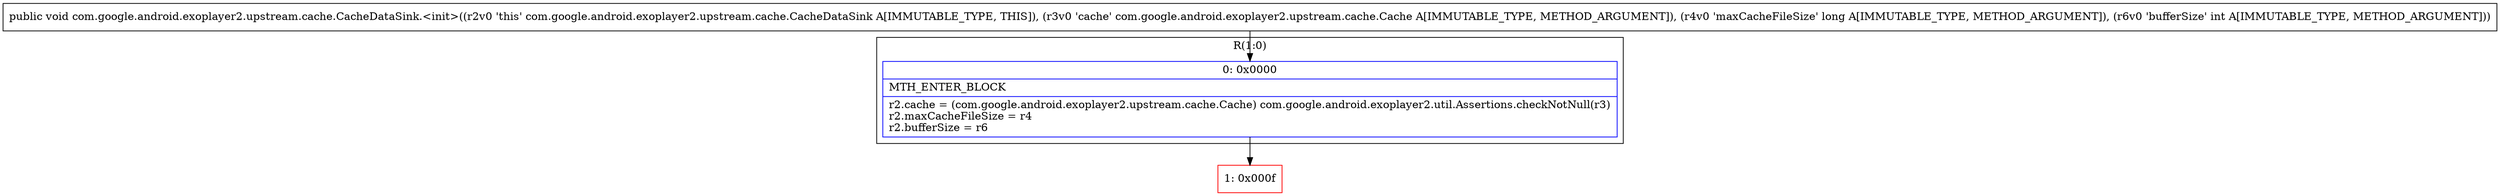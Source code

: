 digraph "CFG forcom.google.android.exoplayer2.upstream.cache.CacheDataSink.\<init\>(Lcom\/google\/android\/exoplayer2\/upstream\/cache\/Cache;JI)V" {
subgraph cluster_Region_468227195 {
label = "R(1:0)";
node [shape=record,color=blue];
Node_0 [shape=record,label="{0\:\ 0x0000|MTH_ENTER_BLOCK\l|r2.cache = (com.google.android.exoplayer2.upstream.cache.Cache) com.google.android.exoplayer2.util.Assertions.checkNotNull(r3)\lr2.maxCacheFileSize = r4\lr2.bufferSize = r6\l}"];
}
Node_1 [shape=record,color=red,label="{1\:\ 0x000f}"];
MethodNode[shape=record,label="{public void com.google.android.exoplayer2.upstream.cache.CacheDataSink.\<init\>((r2v0 'this' com.google.android.exoplayer2.upstream.cache.CacheDataSink A[IMMUTABLE_TYPE, THIS]), (r3v0 'cache' com.google.android.exoplayer2.upstream.cache.Cache A[IMMUTABLE_TYPE, METHOD_ARGUMENT]), (r4v0 'maxCacheFileSize' long A[IMMUTABLE_TYPE, METHOD_ARGUMENT]), (r6v0 'bufferSize' int A[IMMUTABLE_TYPE, METHOD_ARGUMENT])) }"];
MethodNode -> Node_0;
Node_0 -> Node_1;
}

